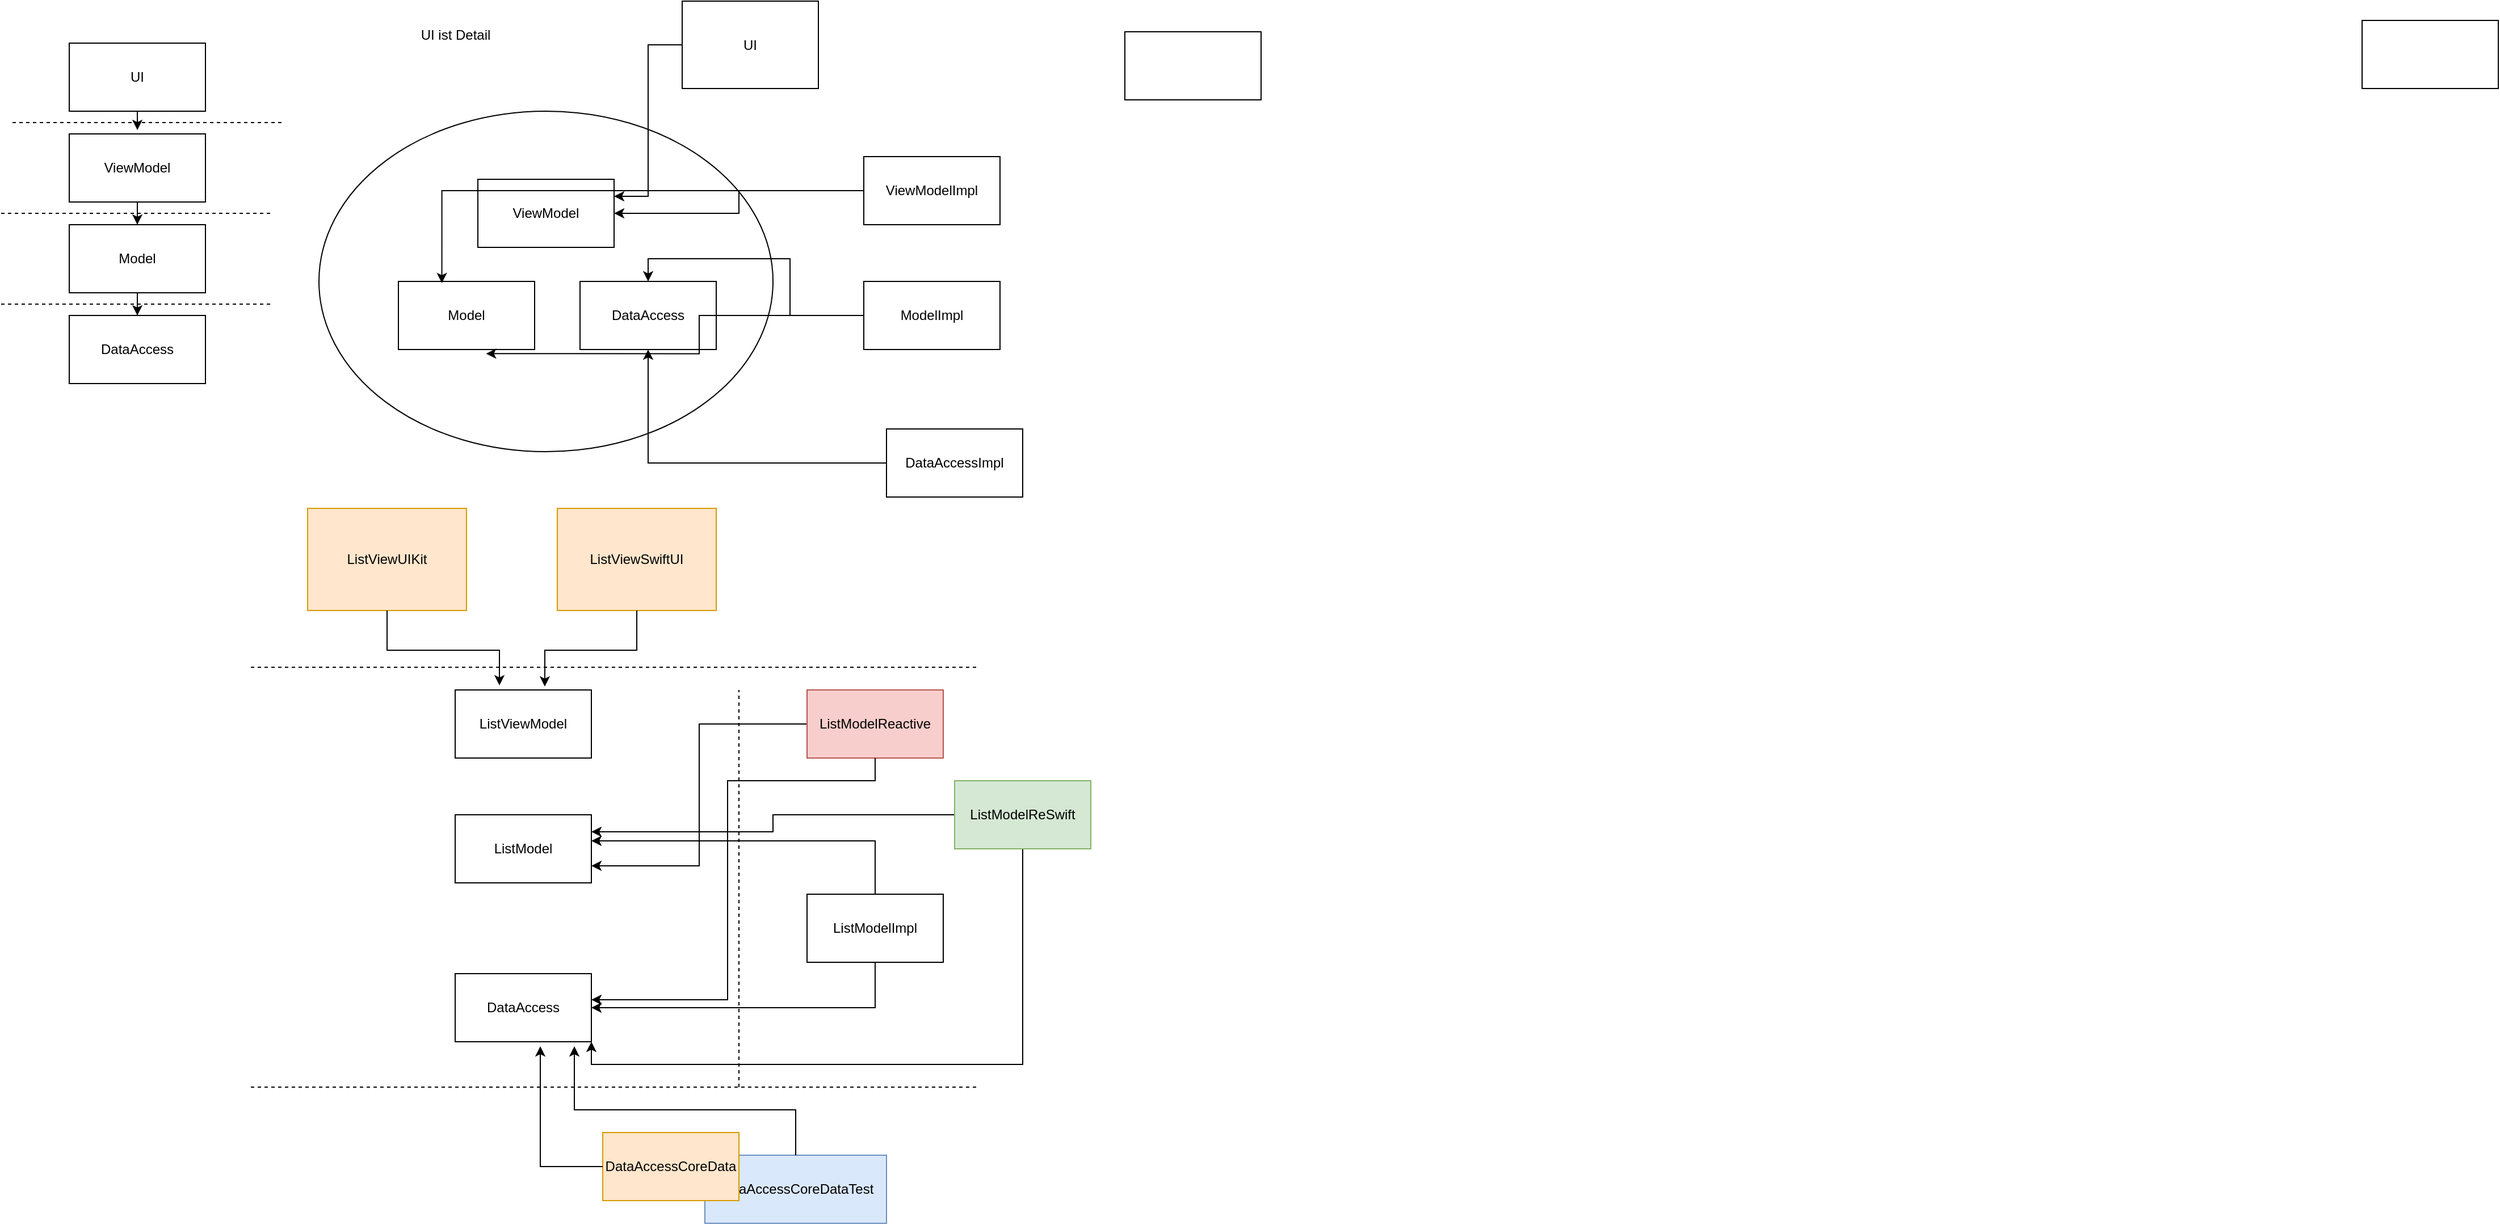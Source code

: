 <mxfile version="22.1.4" type="github">
  <diagram name="Page-1" id="ciXoBDTXdjDo0w0JCOVY">
    <mxGraphModel dx="1737" dy="649" grid="1" gridSize="10" guides="1" tooltips="1" connect="1" arrows="1" fold="1" page="1" pageScale="1" pageWidth="850" pageHeight="1100" math="0" shadow="0">
      <root>
        <mxCell id="0" />
        <mxCell id="1" parent="0" />
        <mxCell id="vHhtILDTzsJ_Ge8vEEF7-19" value="" style="ellipse;whiteSpace=wrap;html=1;" vertex="1" parent="1">
          <mxGeometry x="20" y="110" width="400" height="300" as="geometry" />
        </mxCell>
        <mxCell id="Q47_7sLDuSlhim7hzjhJ-4" value="DataAccessCoreDataTest" style="rounded=0;whiteSpace=wrap;html=1;fillColor=#dae8fc;strokeColor=#6c8ebf;" parent="1" vertex="1">
          <mxGeometry x="360" y="1030" width="160" height="60" as="geometry" />
        </mxCell>
        <mxCell id="Q47_7sLDuSlhim7hzjhJ-8" value="ListViewUIKit" style="rounded=0;whiteSpace=wrap;html=1;fillColor=#ffe6cc;strokeColor=#d79b00;" parent="1" vertex="1">
          <mxGeometry x="10" y="460" width="140" height="90" as="geometry" />
        </mxCell>
        <mxCell id="WeG9BymHyUoyGSbdJxct-20" style="edgeStyle=orthogonalEdgeStyle;rounded=0;orthogonalLoop=1;jettySize=auto;html=1;entryX=1;entryY=0.25;entryDx=0;entryDy=0;" parent="1" source="Q47_7sLDuSlhim7hzjhJ-13" target="WeG9BymHyUoyGSbdJxct-1" edge="1">
          <mxGeometry relative="1" as="geometry">
            <Array as="points">
              <mxPoint x="420" y="730" />
              <mxPoint x="420" y="745" />
            </Array>
          </mxGeometry>
        </mxCell>
        <mxCell id="WeG9BymHyUoyGSbdJxct-21" style="edgeStyle=orthogonalEdgeStyle;rounded=0;orthogonalLoop=1;jettySize=auto;html=1;entryX=1;entryY=1;entryDx=0;entryDy=0;" parent="1" source="Q47_7sLDuSlhim7hzjhJ-13" target="WeG9BymHyUoyGSbdJxct-4" edge="1">
          <mxGeometry relative="1" as="geometry">
            <Array as="points">
              <mxPoint x="640" y="950" />
              <mxPoint x="260" y="950" />
            </Array>
          </mxGeometry>
        </mxCell>
        <mxCell id="Q47_7sLDuSlhim7hzjhJ-13" value="ListModelReSwift" style="rounded=0;whiteSpace=wrap;html=1;fillColor=#d5e8d4;strokeColor=#82b366;" parent="1" vertex="1">
          <mxGeometry x="580" y="700" width="120" height="60" as="geometry" />
        </mxCell>
        <mxCell id="WeG9BymHyUoyGSbdJxct-1" value="ListModel" style="rounded=0;whiteSpace=wrap;html=1;" parent="1" vertex="1">
          <mxGeometry x="140" y="730" width="120" height="60" as="geometry" />
        </mxCell>
        <mxCell id="WeG9BymHyUoyGSbdJxct-30" style="edgeStyle=orthogonalEdgeStyle;rounded=0;orthogonalLoop=1;jettySize=auto;html=1;entryX=1;entryY=0.75;entryDx=0;entryDy=0;" parent="1" source="WeG9BymHyUoyGSbdJxct-2" target="WeG9BymHyUoyGSbdJxct-1" edge="1">
          <mxGeometry relative="1" as="geometry" />
        </mxCell>
        <mxCell id="WeG9BymHyUoyGSbdJxct-2" value="ListModelReactive" style="rounded=0;whiteSpace=wrap;html=1;fillColor=#f8cecc;strokeColor=#b85450;" parent="1" vertex="1">
          <mxGeometry x="450" y="620" width="120" height="60" as="geometry" />
        </mxCell>
        <mxCell id="WeG9BymHyUoyGSbdJxct-4" value="DataAccess" style="rounded=0;whiteSpace=wrap;html=1;" parent="1" vertex="1">
          <mxGeometry x="140" y="870" width="120" height="60" as="geometry" />
        </mxCell>
        <mxCell id="WeG9BymHyUoyGSbdJxct-6" value="DataAccessCoreData" style="rounded=0;whiteSpace=wrap;html=1;fillColor=#ffe6cc;strokeColor=#d79b00;" parent="1" vertex="1">
          <mxGeometry x="270" y="1010" width="120" height="60" as="geometry" />
        </mxCell>
        <mxCell id="WeG9BymHyUoyGSbdJxct-8" value="&lt;br&gt;" style="endArrow=none;dashed=1;html=1;rounded=0;" parent="1" edge="1">
          <mxGeometry width="50" height="50" relative="1" as="geometry">
            <mxPoint x="390" y="970" as="sourcePoint" />
            <mxPoint x="390" y="620" as="targetPoint" />
          </mxGeometry>
        </mxCell>
        <mxCell id="WeG9BymHyUoyGSbdJxct-12" style="edgeStyle=orthogonalEdgeStyle;rounded=0;orthogonalLoop=1;jettySize=auto;html=1;entryX=1;entryY=0.5;entryDx=0;entryDy=0;" parent="1" source="WeG9BymHyUoyGSbdJxct-10" target="WeG9BymHyUoyGSbdJxct-4" edge="1">
          <mxGeometry relative="1" as="geometry">
            <Array as="points">
              <mxPoint x="510" y="900" />
            </Array>
          </mxGeometry>
        </mxCell>
        <mxCell id="WeG9BymHyUoyGSbdJxct-10" value="ListModelImpl" style="rounded=0;whiteSpace=wrap;html=1;" parent="1" vertex="1">
          <mxGeometry x="450" y="800" width="120" height="60" as="geometry" />
        </mxCell>
        <mxCell id="WeG9BymHyUoyGSbdJxct-14" value="&lt;br&gt;" style="endArrow=none;dashed=1;html=1;rounded=0;" parent="1" edge="1">
          <mxGeometry width="50" height="50" relative="1" as="geometry">
            <mxPoint x="-40" y="600" as="sourcePoint" />
            <mxPoint x="600" y="600" as="targetPoint" />
          </mxGeometry>
        </mxCell>
        <mxCell id="WeG9BymHyUoyGSbdJxct-16" style="edgeStyle=orthogonalEdgeStyle;rounded=0;orthogonalLoop=1;jettySize=auto;html=1;entryX=0.625;entryY=1.067;entryDx=0;entryDy=0;entryPerimeter=0;" parent="1" source="WeG9BymHyUoyGSbdJxct-6" target="WeG9BymHyUoyGSbdJxct-4" edge="1">
          <mxGeometry relative="1" as="geometry" />
        </mxCell>
        <mxCell id="WeG9BymHyUoyGSbdJxct-17" style="edgeStyle=orthogonalEdgeStyle;rounded=0;orthogonalLoop=1;jettySize=auto;html=1;entryX=0.875;entryY=1.067;entryDx=0;entryDy=0;entryPerimeter=0;" parent="1" source="Q47_7sLDuSlhim7hzjhJ-4" target="WeG9BymHyUoyGSbdJxct-4" edge="1">
          <mxGeometry relative="1" as="geometry">
            <Array as="points">
              <mxPoint x="440" y="990" />
              <mxPoint x="245" y="990" />
            </Array>
          </mxGeometry>
        </mxCell>
        <mxCell id="WeG9BymHyUoyGSbdJxct-19" style="edgeStyle=orthogonalEdgeStyle;rounded=0;orthogonalLoop=1;jettySize=auto;html=1;entryX=1;entryY=0.383;entryDx=0;entryDy=0;entryPerimeter=0;" parent="1" source="WeG9BymHyUoyGSbdJxct-10" target="WeG9BymHyUoyGSbdJxct-1" edge="1">
          <mxGeometry relative="1" as="geometry">
            <Array as="points">
              <mxPoint x="510" y="753" />
            </Array>
          </mxGeometry>
        </mxCell>
        <mxCell id="WeG9BymHyUoyGSbdJxct-23" value="ListViewSwiftUI" style="rounded=0;whiteSpace=wrap;html=1;fillColor=#ffe6cc;strokeColor=#d79b00;" parent="1" vertex="1">
          <mxGeometry x="230" y="460" width="140" height="90" as="geometry" />
        </mxCell>
        <mxCell id="WeG9BymHyUoyGSbdJxct-26" value="ListViewModel" style="rounded=0;whiteSpace=wrap;html=1;" parent="1" vertex="1">
          <mxGeometry x="140" y="620" width="120" height="60" as="geometry" />
        </mxCell>
        <mxCell id="WeG9BymHyUoyGSbdJxct-27" value="&lt;br&gt;" style="endArrow=none;dashed=1;html=1;rounded=0;" parent="1" edge="1">
          <mxGeometry width="50" height="50" relative="1" as="geometry">
            <mxPoint x="-40" y="970" as="sourcePoint" />
            <mxPoint x="600" y="970" as="targetPoint" />
          </mxGeometry>
        </mxCell>
        <mxCell id="WeG9BymHyUoyGSbdJxct-28" style="edgeStyle=orthogonalEdgeStyle;rounded=0;orthogonalLoop=1;jettySize=auto;html=1;entryX=0.325;entryY=-0.067;entryDx=0;entryDy=0;entryPerimeter=0;" parent="1" source="Q47_7sLDuSlhim7hzjhJ-8" target="WeG9BymHyUoyGSbdJxct-26" edge="1">
          <mxGeometry relative="1" as="geometry" />
        </mxCell>
        <mxCell id="WeG9BymHyUoyGSbdJxct-29" style="edgeStyle=orthogonalEdgeStyle;rounded=0;orthogonalLoop=1;jettySize=auto;html=1;entryX=0.658;entryY=-0.05;entryDx=0;entryDy=0;entryPerimeter=0;" parent="1" source="WeG9BymHyUoyGSbdJxct-23" target="WeG9BymHyUoyGSbdJxct-26" edge="1">
          <mxGeometry relative="1" as="geometry" />
        </mxCell>
        <mxCell id="WeG9BymHyUoyGSbdJxct-31" style="edgeStyle=orthogonalEdgeStyle;rounded=0;orthogonalLoop=1;jettySize=auto;html=1;entryX=1;entryY=0.383;entryDx=0;entryDy=0;entryPerimeter=0;" parent="1" source="WeG9BymHyUoyGSbdJxct-2" target="WeG9BymHyUoyGSbdJxct-4" edge="1">
          <mxGeometry relative="1" as="geometry">
            <Array as="points">
              <mxPoint x="510" y="700" />
              <mxPoint x="380" y="700" />
              <mxPoint x="380" y="893" />
            </Array>
          </mxGeometry>
        </mxCell>
        <mxCell id="vHhtILDTzsJ_Ge8vEEF7-1" value="UI" style="rounded=0;whiteSpace=wrap;html=1;" vertex="1" parent="1">
          <mxGeometry x="-200" y="50" width="120" height="60" as="geometry" />
        </mxCell>
        <mxCell id="vHhtILDTzsJ_Ge8vEEF7-14" style="edgeStyle=orthogonalEdgeStyle;rounded=0;orthogonalLoop=1;jettySize=auto;html=1;entryX=0.5;entryY=0;entryDx=0;entryDy=0;" edge="1" parent="1" source="vHhtILDTzsJ_Ge8vEEF7-2" target="vHhtILDTzsJ_Ge8vEEF7-3">
          <mxGeometry relative="1" as="geometry" />
        </mxCell>
        <mxCell id="vHhtILDTzsJ_Ge8vEEF7-2" value="ViewModel" style="rounded=0;whiteSpace=wrap;html=1;" vertex="1" parent="1">
          <mxGeometry x="-200" y="130" width="120" height="60" as="geometry" />
        </mxCell>
        <mxCell id="vHhtILDTzsJ_Ge8vEEF7-13" style="edgeStyle=orthogonalEdgeStyle;rounded=0;orthogonalLoop=1;jettySize=auto;html=1;entryX=0.5;entryY=0;entryDx=0;entryDy=0;" edge="1" parent="1" source="vHhtILDTzsJ_Ge8vEEF7-3" target="vHhtILDTzsJ_Ge8vEEF7-4">
          <mxGeometry relative="1" as="geometry" />
        </mxCell>
        <mxCell id="vHhtILDTzsJ_Ge8vEEF7-3" value="Model" style="rounded=0;whiteSpace=wrap;html=1;" vertex="1" parent="1">
          <mxGeometry x="-200" y="210" width="120" height="60" as="geometry" />
        </mxCell>
        <mxCell id="vHhtILDTzsJ_Ge8vEEF7-4" value="DataAccess" style="rounded=0;whiteSpace=wrap;html=1;" vertex="1" parent="1">
          <mxGeometry x="-200" y="290" width="120" height="60" as="geometry" />
        </mxCell>
        <mxCell id="vHhtILDTzsJ_Ge8vEEF7-5" value="" style="endArrow=none;dashed=1;html=1;rounded=0;" edge="1" parent="1">
          <mxGeometry width="50" height="50" relative="1" as="geometry">
            <mxPoint x="-250" y="120" as="sourcePoint" />
            <mxPoint x="-10" y="120" as="targetPoint" />
          </mxGeometry>
        </mxCell>
        <mxCell id="vHhtILDTzsJ_Ge8vEEF7-6" value="" style="endArrow=none;dashed=1;html=1;rounded=0;" edge="1" parent="1">
          <mxGeometry width="50" height="50" relative="1" as="geometry">
            <mxPoint x="-260" y="200" as="sourcePoint" />
            <mxPoint x="-20" y="200" as="targetPoint" />
          </mxGeometry>
        </mxCell>
        <mxCell id="vHhtILDTzsJ_Ge8vEEF7-7" value="" style="endArrow=none;dashed=1;html=1;rounded=0;" edge="1" parent="1">
          <mxGeometry width="50" height="50" relative="1" as="geometry">
            <mxPoint x="-260" y="280" as="sourcePoint" />
            <mxPoint x="-20" y="280" as="targetPoint" />
          </mxGeometry>
        </mxCell>
        <mxCell id="vHhtILDTzsJ_Ge8vEEF7-10" style="edgeStyle=orthogonalEdgeStyle;rounded=0;orthogonalLoop=1;jettySize=auto;html=1;exitX=0.5;exitY=1;exitDx=0;exitDy=0;entryX=0.5;entryY=-0.057;entryDx=0;entryDy=0;entryPerimeter=0;" edge="1" parent="1" source="vHhtILDTzsJ_Ge8vEEF7-1" target="vHhtILDTzsJ_Ge8vEEF7-2">
          <mxGeometry relative="1" as="geometry" />
        </mxCell>
        <mxCell id="vHhtILDTzsJ_Ge8vEEF7-15" value="ViewModel" style="rounded=0;whiteSpace=wrap;html=1;" vertex="1" parent="1">
          <mxGeometry x="160" y="170" width="120" height="60" as="geometry" />
        </mxCell>
        <mxCell id="vHhtILDTzsJ_Ge8vEEF7-16" value="Model" style="rounded=0;whiteSpace=wrap;html=1;" vertex="1" parent="1">
          <mxGeometry x="90" y="260" width="120" height="60" as="geometry" />
        </mxCell>
        <mxCell id="vHhtILDTzsJ_Ge8vEEF7-17" value="DataAccess" style="rounded=0;whiteSpace=wrap;html=1;" vertex="1" parent="1">
          <mxGeometry x="250" y="260" width="120" height="60" as="geometry" />
        </mxCell>
        <mxCell id="vHhtILDTzsJ_Ge8vEEF7-18" value="UI ist Detail" style="text;html=1;align=center;verticalAlign=middle;resizable=0;points=[];autosize=1;strokeColor=none;fillColor=none;" vertex="1" parent="1">
          <mxGeometry x="100" y="28" width="80" height="30" as="geometry" />
        </mxCell>
        <mxCell id="vHhtILDTzsJ_Ge8vEEF7-21" style="edgeStyle=orthogonalEdgeStyle;rounded=0;orthogonalLoop=1;jettySize=auto;html=1;entryX=1;entryY=0.25;entryDx=0;entryDy=0;" edge="1" parent="1" source="vHhtILDTzsJ_Ge8vEEF7-20" target="vHhtILDTzsJ_Ge8vEEF7-15">
          <mxGeometry relative="1" as="geometry" />
        </mxCell>
        <mxCell id="vHhtILDTzsJ_Ge8vEEF7-20" value="UI" style="rounded=0;whiteSpace=wrap;html=1;" vertex="1" parent="1">
          <mxGeometry x="340" y="13" width="120" height="77" as="geometry" />
        </mxCell>
        <mxCell id="vHhtILDTzsJ_Ge8vEEF7-23" style="edgeStyle=orthogonalEdgeStyle;rounded=0;orthogonalLoop=1;jettySize=auto;html=1;" edge="1" parent="1" source="vHhtILDTzsJ_Ge8vEEF7-22" target="vHhtILDTzsJ_Ge8vEEF7-15">
          <mxGeometry relative="1" as="geometry" />
        </mxCell>
        <mxCell id="vHhtILDTzsJ_Ge8vEEF7-22" value="ViewModelImpl" style="rounded=0;whiteSpace=wrap;html=1;" vertex="1" parent="1">
          <mxGeometry x="500" y="150" width="120" height="60" as="geometry" />
        </mxCell>
        <mxCell id="vHhtILDTzsJ_Ge8vEEF7-24" style="edgeStyle=orthogonalEdgeStyle;rounded=0;orthogonalLoop=1;jettySize=auto;html=1;entryX=0.319;entryY=0.025;entryDx=0;entryDy=0;entryPerimeter=0;" edge="1" parent="1" source="vHhtILDTzsJ_Ge8vEEF7-22" target="vHhtILDTzsJ_Ge8vEEF7-16">
          <mxGeometry relative="1" as="geometry" />
        </mxCell>
        <mxCell id="vHhtILDTzsJ_Ge8vEEF7-27" style="edgeStyle=orthogonalEdgeStyle;rounded=0;orthogonalLoop=1;jettySize=auto;html=1;entryX=0.5;entryY=0;entryDx=0;entryDy=0;" edge="1" parent="1" source="vHhtILDTzsJ_Ge8vEEF7-25" target="vHhtILDTzsJ_Ge8vEEF7-17">
          <mxGeometry relative="1" as="geometry" />
        </mxCell>
        <mxCell id="vHhtILDTzsJ_Ge8vEEF7-25" value="ModelImpl" style="rounded=0;whiteSpace=wrap;html=1;" vertex="1" parent="1">
          <mxGeometry x="500" y="260" width="120" height="60" as="geometry" />
        </mxCell>
        <mxCell id="vHhtILDTzsJ_Ge8vEEF7-26" style="edgeStyle=orthogonalEdgeStyle;rounded=0;orthogonalLoop=1;jettySize=auto;html=1;entryX=0.643;entryY=1.061;entryDx=0;entryDy=0;entryPerimeter=0;" edge="1" parent="1" source="vHhtILDTzsJ_Ge8vEEF7-25" target="vHhtILDTzsJ_Ge8vEEF7-16">
          <mxGeometry relative="1" as="geometry" />
        </mxCell>
        <mxCell id="vHhtILDTzsJ_Ge8vEEF7-29" style="edgeStyle=orthogonalEdgeStyle;rounded=0;orthogonalLoop=1;jettySize=auto;html=1;exitX=0;exitY=0.5;exitDx=0;exitDy=0;" edge="1" parent="1" source="vHhtILDTzsJ_Ge8vEEF7-28" target="vHhtILDTzsJ_Ge8vEEF7-17">
          <mxGeometry relative="1" as="geometry" />
        </mxCell>
        <mxCell id="vHhtILDTzsJ_Ge8vEEF7-28" value="DataAccessImpl" style="rounded=0;whiteSpace=wrap;html=1;" vertex="1" parent="1">
          <mxGeometry x="520" y="390" width="120" height="60" as="geometry" />
        </mxCell>
        <mxCell id="vHhtILDTzsJ_Ge8vEEF7-30" value="" style="rounded=0;whiteSpace=wrap;html=1;" vertex="1" parent="1">
          <mxGeometry x="1820" y="30" width="120" height="60" as="geometry" />
        </mxCell>
        <mxCell id="vHhtILDTzsJ_Ge8vEEF7-31" value="" style="rounded=0;whiteSpace=wrap;html=1;" vertex="1" parent="1">
          <mxGeometry x="730" y="40" width="120" height="60" as="geometry" />
        </mxCell>
      </root>
    </mxGraphModel>
  </diagram>
</mxfile>
